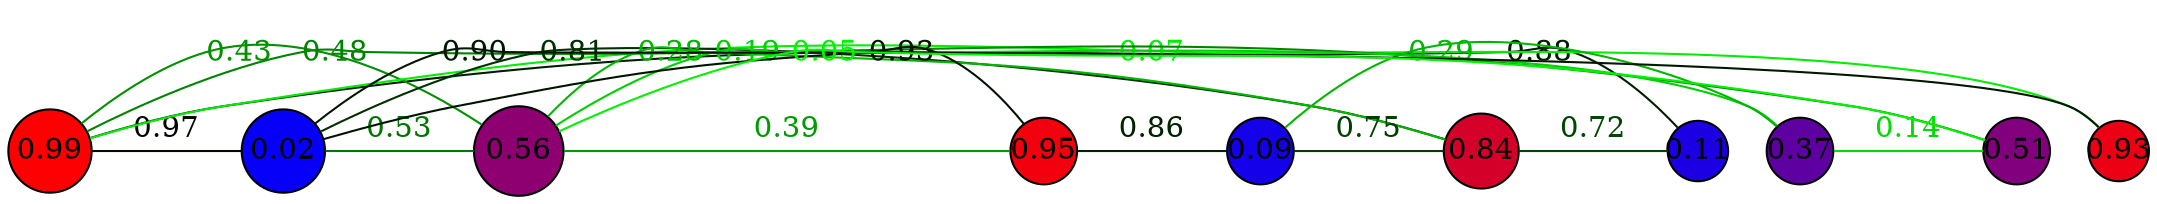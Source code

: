 graph G {
    splines=true;
    overlap=false;
    sep="1.0";
    edge [minlen=2, constraint=false];
    0 [label="0.99", style=filled, fillcolor="#fd0002", width=0.55, height=0.55, fixedsize=true, shape=circle];
    1 [label="0.84", style=filled, fillcolor="#d5002a", width=0.50, height=0.50, fixedsize=true, shape=circle];
    2 [label="0.37", style=filled, fillcolor="#5e00a1", width=0.45, height=0.45, fixedsize=true, shape=circle];
    3 [label="0.02", style=filled, fillcolor="#0600f9", width=0.55, height=0.55, fixedsize=true, shape=circle];
    4 [label="0.11", style=filled, fillcolor="#1c00e3", width=0.40, height=0.40, fixedsize=true, shape=circle];
    5 [label="0.56", style=filled, fillcolor="#8e0071", width=0.60, height=0.60, fixedsize=true, shape=circle];
    6 [label="0.95", style=filled, fillcolor="#f2000d", width=0.45, height=0.45, fixedsize=true, shape=circle];
    7 [label="0.93", style=filled, fillcolor="#ec0013", width=0.40, height=0.40, fixedsize=true, shape=circle];
    8 [label="0.51", style=filled, fillcolor="#82007d", width=0.45, height=0.45, fixedsize=true, shape=circle];
    9 [label="0.09", style=filled, fillcolor="#1500ea", width=0.45, height=0.45, fixedsize=true, shape=circle];
    0 -- 3 [weight=0.97, color="#000800", fontcolor="#000800", label="0.97"];
    0 -- 4 [weight=0.88, color="#001e00", fontcolor="#001e00", label="0.88"];
    0 -- 5 [weight=0.43, color="#009000", fontcolor="#009000", label="0.43"];
    0 -- 7 [weight=0.07, color="#00ee00", fontcolor="#00ee00", label="0.07"];
    0 -- 8 [weight=0.48, color="#008400", fontcolor="#008400", label="0.48"];
    1 -- 3 [weight=0.81, color="#002f00", fontcolor="#002f00", label="0.81"];
    1 -- 4 [weight=0.72, color="#004600", fontcolor="#004600", label="0.72"];
    1 -- 5 [weight=0.28, color="#00b700", fontcolor="#00b700", label="0.28"];
    1 -- 9 [weight=0.75, color="#003f00", fontcolor="#003f00", label="0.75"];
    2 -- 5 [weight=0.19, color="#00cf00", fontcolor="#00cf00", label="0.19"];
    2 -- 8 [weight=0.14, color="#00db00", fontcolor="#00db00", label="0.14"];
    2 -- 9 [weight=0.29, color="#00b600", fontcolor="#00b600", label="0.29"];
    3 -- 5 [weight=0.53, color="#007600", fontcolor="#007600", label="0.53"];
    3 -- 6 [weight=0.93, color="#001300", fontcolor="#001300", label="0.93"];
    3 -- 7 [weight=0.90, color="#001800", fontcolor="#001800", label="0.90"];
    5 -- 6 [weight=0.39, color="#009b00", fontcolor="#009b00", label="0.39"];
    5 -- 8 [weight=0.05, color="#00f300", fontcolor="#00f300", label="0.05"];
    6 -- 9 [weight=0.86, color="#002200", fontcolor="#002200", label="0.86"];
}
